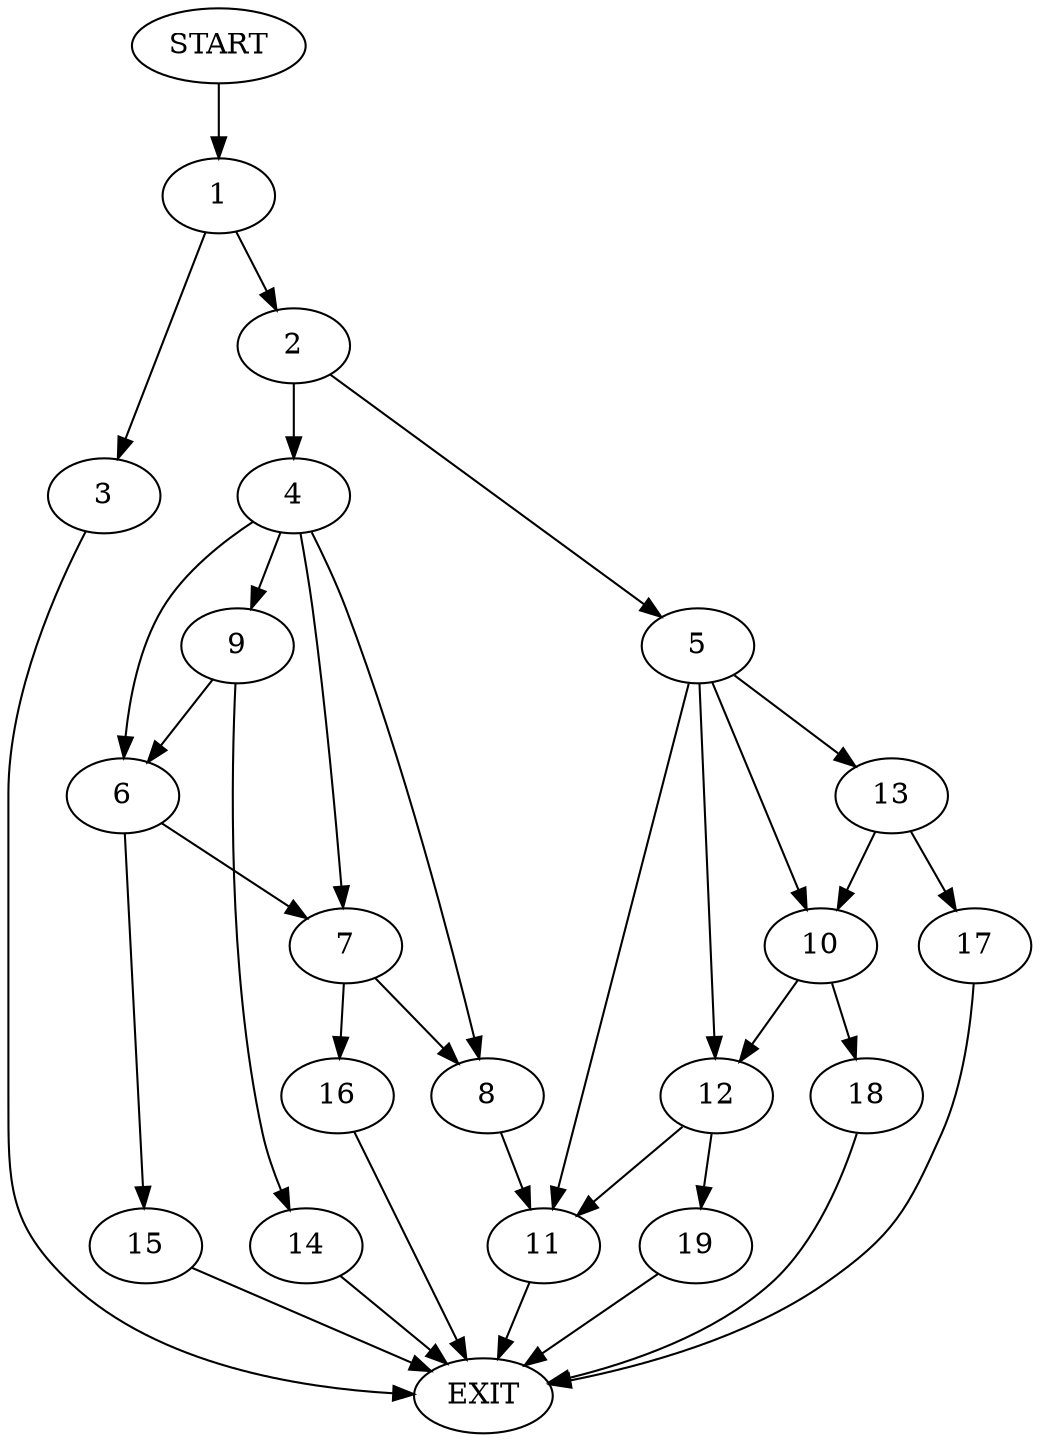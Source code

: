digraph {
0 [label="START"]
20 [label="EXIT"]
0 -> 1
1 -> 2
1 -> 3
3 -> 20
2 -> 4
2 -> 5
4 -> 6
4 -> 7
4 -> 8
4 -> 9
5 -> 10
5 -> 11
5 -> 12
5 -> 13
9 -> 14
9 -> 6
6 -> 15
6 -> 7
7 -> 8
7 -> 16
8 -> 11
14 -> 20
15 -> 20
16 -> 20
11 -> 20
13 -> 17
13 -> 10
10 -> 18
10 -> 12
12 -> 11
12 -> 19
17 -> 20
18 -> 20
19 -> 20
}
